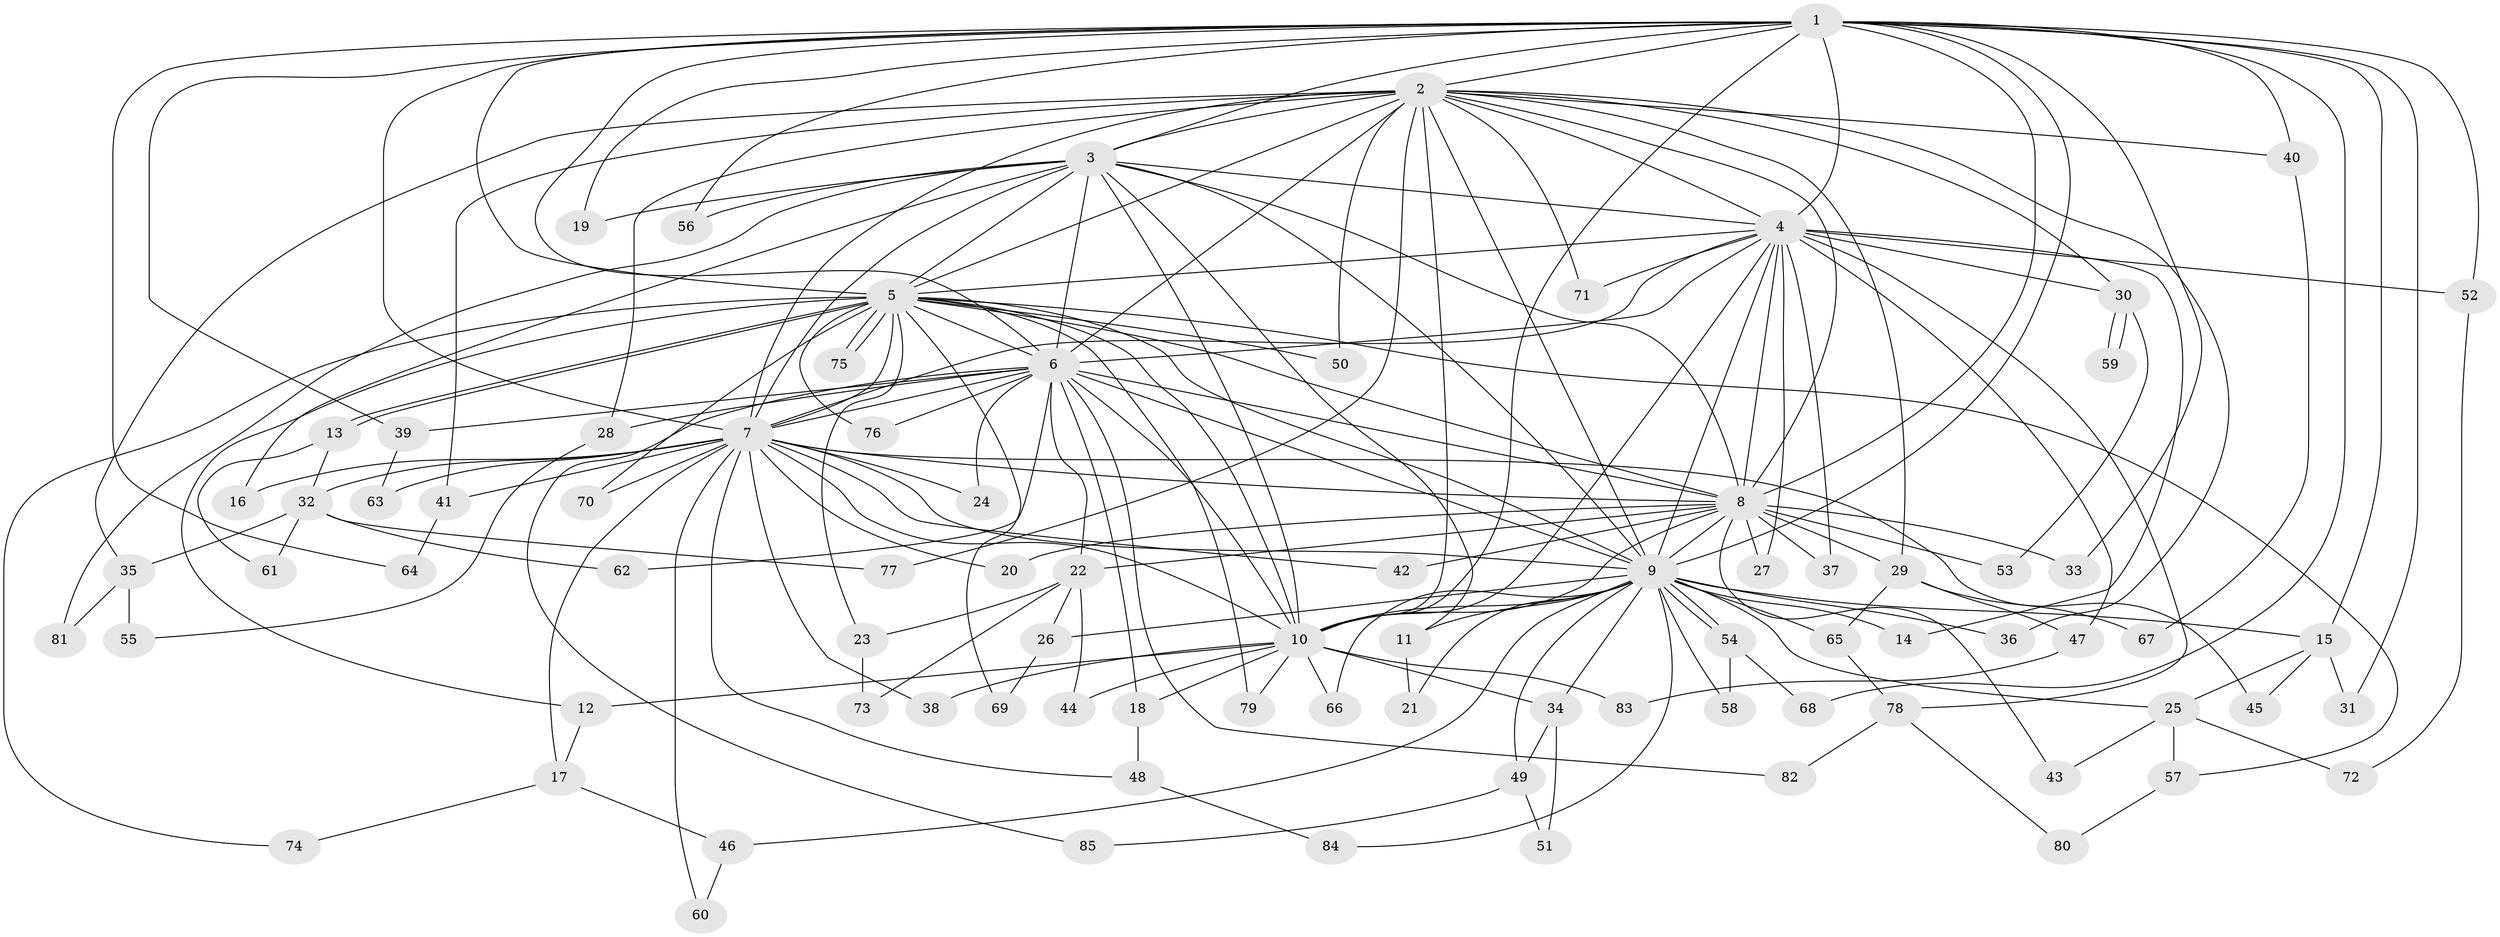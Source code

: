 // coarse degree distribution, {23: 0.015625, 19: 0.03125, 12: 0.015625, 18: 0.015625, 20: 0.03125, 22: 0.015625, 15: 0.015625, 2: 0.578125, 3: 0.171875, 4: 0.03125, 5: 0.03125, 6: 0.03125, 1: 0.015625}
// Generated by graph-tools (version 1.1) at 2025/23/03/03/25 07:23:40]
// undirected, 85 vertices, 195 edges
graph export_dot {
graph [start="1"]
  node [color=gray90,style=filled];
  1;
  2;
  3;
  4;
  5;
  6;
  7;
  8;
  9;
  10;
  11;
  12;
  13;
  14;
  15;
  16;
  17;
  18;
  19;
  20;
  21;
  22;
  23;
  24;
  25;
  26;
  27;
  28;
  29;
  30;
  31;
  32;
  33;
  34;
  35;
  36;
  37;
  38;
  39;
  40;
  41;
  42;
  43;
  44;
  45;
  46;
  47;
  48;
  49;
  50;
  51;
  52;
  53;
  54;
  55;
  56;
  57;
  58;
  59;
  60;
  61;
  62;
  63;
  64;
  65;
  66;
  67;
  68;
  69;
  70;
  71;
  72;
  73;
  74;
  75;
  76;
  77;
  78;
  79;
  80;
  81;
  82;
  83;
  84;
  85;
  1 -- 2;
  1 -- 3;
  1 -- 4;
  1 -- 5;
  1 -- 6;
  1 -- 7;
  1 -- 8;
  1 -- 9;
  1 -- 10;
  1 -- 15;
  1 -- 19;
  1 -- 31;
  1 -- 33;
  1 -- 39;
  1 -- 40;
  1 -- 52;
  1 -- 56;
  1 -- 64;
  1 -- 68;
  2 -- 3;
  2 -- 4;
  2 -- 5;
  2 -- 6;
  2 -- 7;
  2 -- 8;
  2 -- 9;
  2 -- 10;
  2 -- 28;
  2 -- 29;
  2 -- 30;
  2 -- 35;
  2 -- 36;
  2 -- 40;
  2 -- 41;
  2 -- 50;
  2 -- 71;
  2 -- 77;
  3 -- 4;
  3 -- 5;
  3 -- 6;
  3 -- 7;
  3 -- 8;
  3 -- 9;
  3 -- 10;
  3 -- 11;
  3 -- 16;
  3 -- 19;
  3 -- 56;
  3 -- 81;
  4 -- 5;
  4 -- 6;
  4 -- 7;
  4 -- 8;
  4 -- 9;
  4 -- 10;
  4 -- 14;
  4 -- 27;
  4 -- 30;
  4 -- 37;
  4 -- 47;
  4 -- 52;
  4 -- 71;
  4 -- 78;
  5 -- 6;
  5 -- 7;
  5 -- 8;
  5 -- 9;
  5 -- 10;
  5 -- 12;
  5 -- 13;
  5 -- 13;
  5 -- 23;
  5 -- 50;
  5 -- 57;
  5 -- 69;
  5 -- 70;
  5 -- 74;
  5 -- 75;
  5 -- 75;
  5 -- 76;
  5 -- 79;
  6 -- 7;
  6 -- 8;
  6 -- 9;
  6 -- 10;
  6 -- 18;
  6 -- 22;
  6 -- 24;
  6 -- 28;
  6 -- 39;
  6 -- 62;
  6 -- 76;
  6 -- 82;
  6 -- 85;
  7 -- 8;
  7 -- 9;
  7 -- 10;
  7 -- 16;
  7 -- 17;
  7 -- 20;
  7 -- 24;
  7 -- 32;
  7 -- 38;
  7 -- 41;
  7 -- 42;
  7 -- 45;
  7 -- 48;
  7 -- 60;
  7 -- 63;
  7 -- 70;
  8 -- 9;
  8 -- 10;
  8 -- 20;
  8 -- 22;
  8 -- 27;
  8 -- 29;
  8 -- 33;
  8 -- 37;
  8 -- 42;
  8 -- 43;
  8 -- 53;
  9 -- 10;
  9 -- 11;
  9 -- 14;
  9 -- 15;
  9 -- 21;
  9 -- 25;
  9 -- 26;
  9 -- 34;
  9 -- 36;
  9 -- 46;
  9 -- 49;
  9 -- 54;
  9 -- 54;
  9 -- 58;
  9 -- 65;
  9 -- 66;
  9 -- 84;
  10 -- 12;
  10 -- 18;
  10 -- 34;
  10 -- 38;
  10 -- 44;
  10 -- 66;
  10 -- 79;
  10 -- 83;
  11 -- 21;
  12 -- 17;
  13 -- 32;
  13 -- 61;
  15 -- 25;
  15 -- 31;
  15 -- 45;
  17 -- 46;
  17 -- 74;
  18 -- 48;
  22 -- 23;
  22 -- 26;
  22 -- 44;
  22 -- 73;
  23 -- 73;
  25 -- 43;
  25 -- 57;
  25 -- 72;
  26 -- 69;
  28 -- 55;
  29 -- 47;
  29 -- 65;
  29 -- 67;
  30 -- 53;
  30 -- 59;
  30 -- 59;
  32 -- 35;
  32 -- 61;
  32 -- 62;
  32 -- 77;
  34 -- 49;
  34 -- 51;
  35 -- 55;
  35 -- 81;
  39 -- 63;
  40 -- 67;
  41 -- 64;
  46 -- 60;
  47 -- 83;
  48 -- 84;
  49 -- 51;
  49 -- 85;
  52 -- 72;
  54 -- 58;
  54 -- 68;
  57 -- 80;
  65 -- 78;
  78 -- 80;
  78 -- 82;
}
